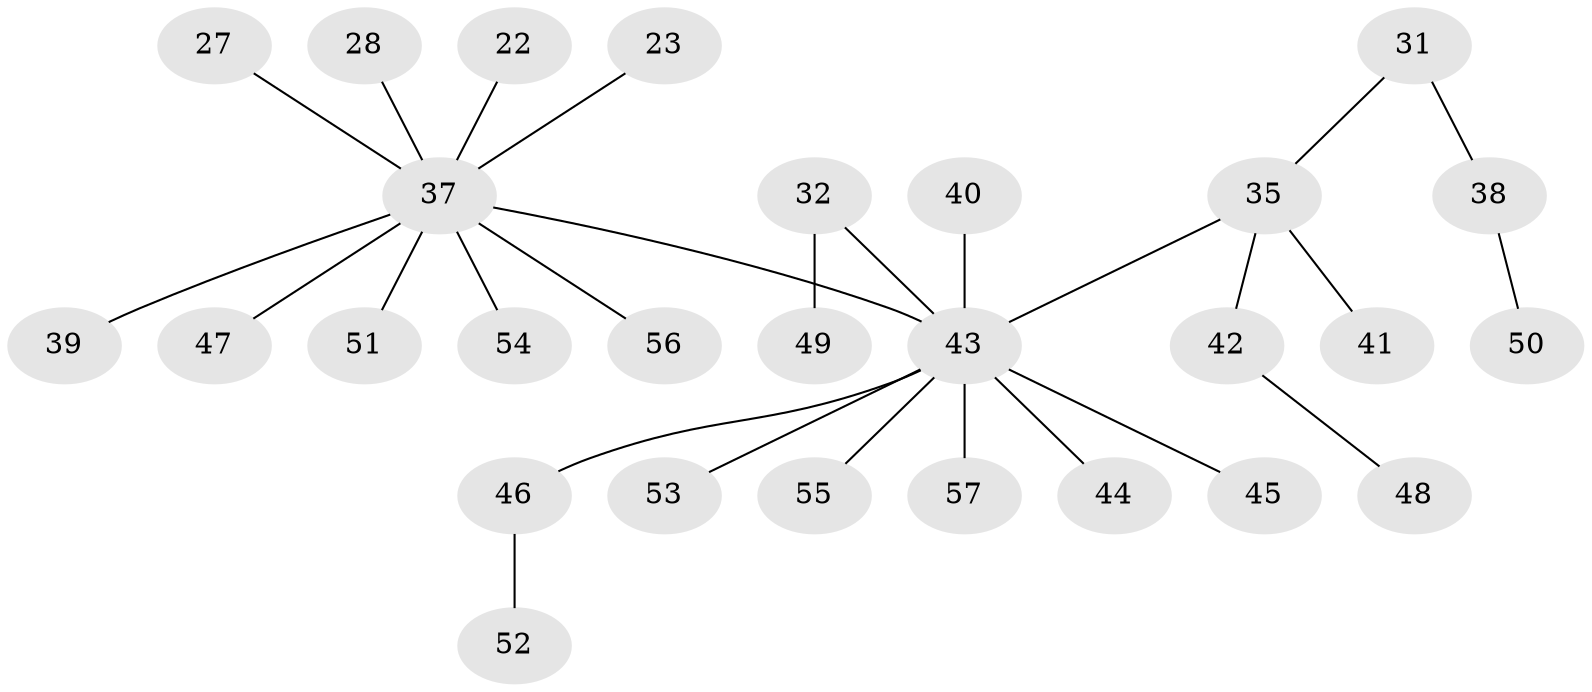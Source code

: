 // original degree distribution, {5: 0.07017543859649122, 3: 0.08771929824561403, 2: 0.2807017543859649, 8: 0.017543859649122806, 4: 0.03508771929824561, 1: 0.5087719298245614}
// Generated by graph-tools (version 1.1) at 2025/53/03/09/25 04:53:12]
// undirected, 28 vertices, 27 edges
graph export_dot {
graph [start="1"]
  node [color=gray90,style=filled];
  22;
  23;
  27;
  28;
  31;
  32;
  35 [super="+16"];
  37 [super="+20"];
  38;
  39;
  40;
  41;
  42;
  43 [super="+5+18+33+24+26+34+36"];
  44;
  45;
  46;
  47;
  48;
  49;
  50;
  51;
  52;
  53;
  54;
  55;
  56 [super="+21"];
  57;
  22 -- 37;
  23 -- 37;
  27 -- 37;
  28 -- 37;
  31 -- 38;
  31 -- 35;
  32 -- 49;
  32 -- 43;
  35 -- 41;
  35 -- 42;
  35 -- 43;
  37 -- 39;
  37 -- 43;
  37 -- 47;
  37 -- 51;
  37 -- 54;
  37 -- 56;
  38 -- 50;
  40 -- 43;
  42 -- 48;
  43 -- 45;
  43 -- 46;
  43 -- 53;
  43 -- 55;
  43 -- 44;
  43 -- 57;
  46 -- 52;
}

